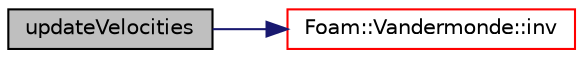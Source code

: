 digraph "updateVelocities"
{
  bgcolor="transparent";
  edge [fontname="Helvetica",fontsize="10",labelfontname="Helvetica",labelfontsize="10"];
  node [fontname="Helvetica",fontsize="10",shape=record];
  rankdir="LR";
  Node1 [label="updateVelocities",height=0.2,width=0.4,color="black", fillcolor="grey75", style="filled", fontcolor="black"];
  Node1 -> Node2 [color="midnightblue",fontsize="10",style="solid",fontname="Helvetica"];
  Node2 [label="Foam::Vandermonde::inv",height=0.2,width=0.4,color="red",URL="$a00177.html#a41f917babb4e3753f9e48b975cb03b2f",tooltip="Invert Vandermonde matrix. "];
}
